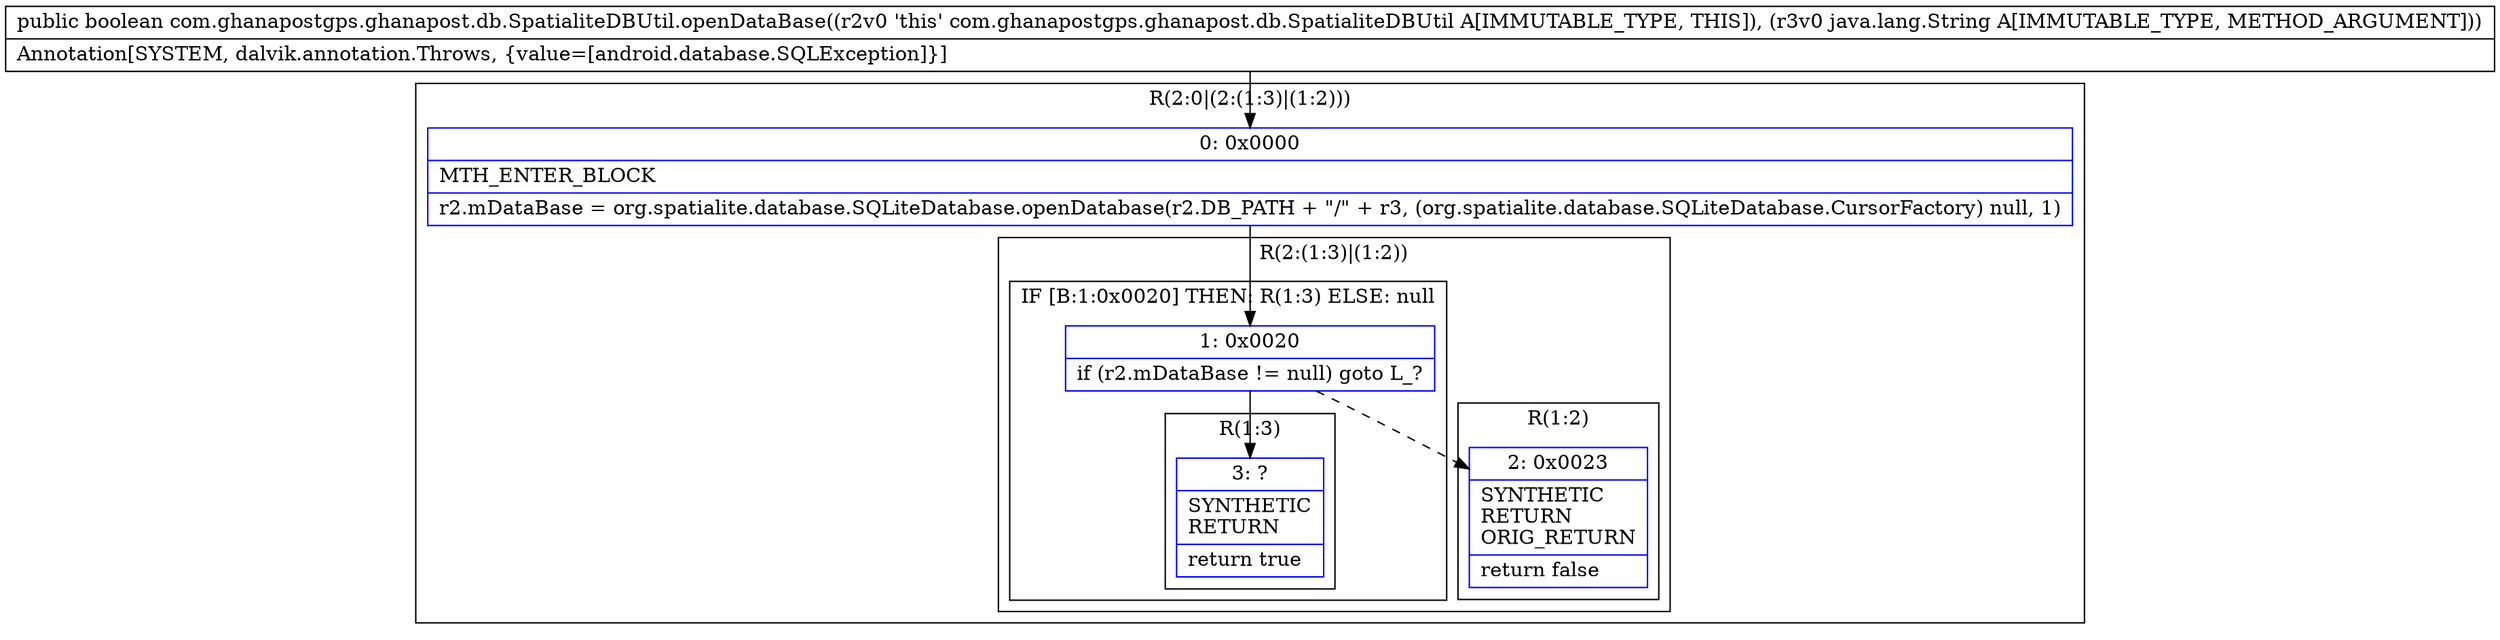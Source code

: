 digraph "CFG forcom.ghanapostgps.ghanapost.db.SpatialiteDBUtil.openDataBase(Ljava\/lang\/String;)Z" {
subgraph cluster_Region_1079030806 {
label = "R(2:0|(2:(1:3)|(1:2)))";
node [shape=record,color=blue];
Node_0 [shape=record,label="{0\:\ 0x0000|MTH_ENTER_BLOCK\l|r2.mDataBase = org.spatialite.database.SQLiteDatabase.openDatabase(r2.DB_PATH + \"\/\" + r3, (org.spatialite.database.SQLiteDatabase.CursorFactory) null, 1)\l}"];
subgraph cluster_Region_1373474137 {
label = "R(2:(1:3)|(1:2))";
node [shape=record,color=blue];
subgraph cluster_IfRegion_391141733 {
label = "IF [B:1:0x0020] THEN: R(1:3) ELSE: null";
node [shape=record,color=blue];
Node_1 [shape=record,label="{1\:\ 0x0020|if (r2.mDataBase != null) goto L_?\l}"];
subgraph cluster_Region_1790016340 {
label = "R(1:3)";
node [shape=record,color=blue];
Node_3 [shape=record,label="{3\:\ ?|SYNTHETIC\lRETURN\l|return true\l}"];
}
}
subgraph cluster_Region_797217296 {
label = "R(1:2)";
node [shape=record,color=blue];
Node_2 [shape=record,label="{2\:\ 0x0023|SYNTHETIC\lRETURN\lORIG_RETURN\l|return false\l}"];
}
}
}
MethodNode[shape=record,label="{public boolean com.ghanapostgps.ghanapost.db.SpatialiteDBUtil.openDataBase((r2v0 'this' com.ghanapostgps.ghanapost.db.SpatialiteDBUtil A[IMMUTABLE_TYPE, THIS]), (r3v0 java.lang.String A[IMMUTABLE_TYPE, METHOD_ARGUMENT]))  | Annotation[SYSTEM, dalvik.annotation.Throws, \{value=[android.database.SQLException]\}]\l}"];
MethodNode -> Node_0;
Node_0 -> Node_1;
Node_1 -> Node_2[style=dashed];
Node_1 -> Node_3;
}

